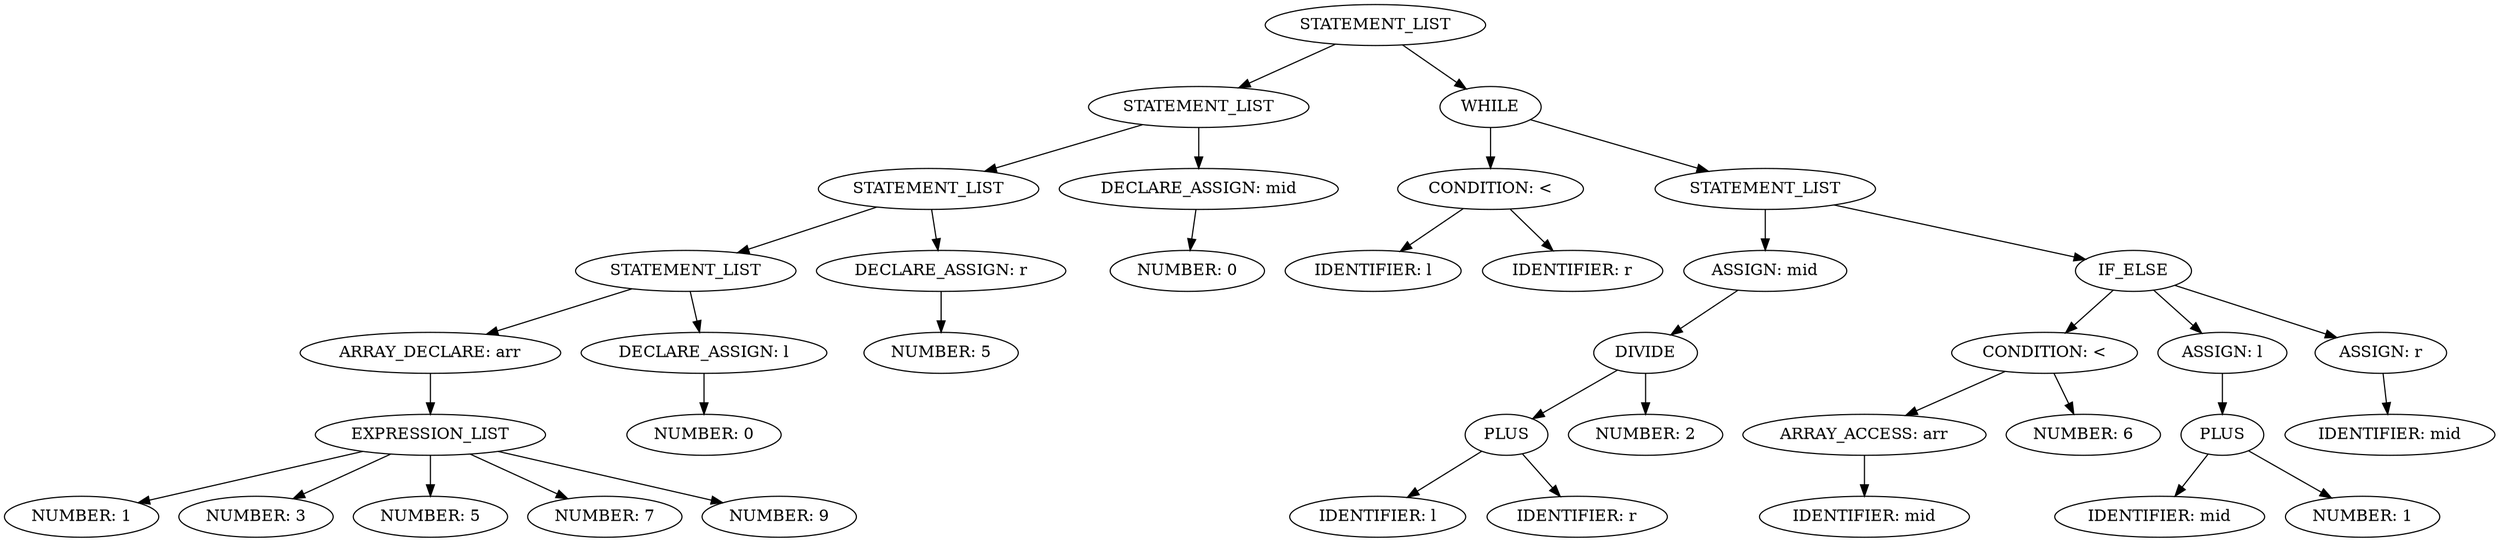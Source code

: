 digraph AST {
  node38 [label="STATEMENT_LIST"];
  node15 [label="STATEMENT_LIST"];
  node12 [label="STATEMENT_LIST"];
  node9 [label="STATEMENT_LIST"];
  node6 [label="ARRAY_DECLARE: arr"];
  node1 [label="EXPRESSION_LIST"];
  node0 [label="NUMBER: 1"];
  node1 -> node0;
  node2 [label="NUMBER: 3"];
  node1 -> node2;
  node3 [label="NUMBER: 5"];
  node1 -> node3;
  node4 [label="NUMBER: 7"];
  node1 -> node4;
  node5 [label="NUMBER: 9"];
  node1 -> node5;
  node6 -> node1;
  node9 -> node6;
  node8 [label="DECLARE_ASSIGN: l"];
  node7 [label="NUMBER: 0"];
  node8 -> node7;
  node9 -> node8;
  node12 -> node9;
  node11 [label="DECLARE_ASSIGN: r"];
  node10 [label="NUMBER: 5"];
  node11 -> node10;
  node12 -> node11;
  node15 -> node12;
  node14 [label="DECLARE_ASSIGN: mid"];
  node13 [label="NUMBER: 0"];
  node14 -> node13;
  node15 -> node14;
  node38 -> node15;
  node37 [label="WHILE"];
  node18 [label="CONDITION: <"];
  node16 [label="IDENTIFIER: l"];
  node18 -> node16;
  node17 [label="IDENTIFIER: r"];
  node18 -> node17;
  node37 -> node18;
  node36 [label="STATEMENT_LIST"];
  node24 [label="ASSIGN: mid"];
  node23 [label="DIVIDE"];
  node21 [label="PLUS"];
  node19 [label="IDENTIFIER: l"];
  node21 -> node19;
  node20 [label="IDENTIFIER: r"];
  node21 -> node20;
  node23 -> node21;
  node22 [label="NUMBER: 2"];
  node23 -> node22;
  node24 -> node23;
  node36 -> node24;
  node35 [label="IF_ELSE"];
  node28 [label="CONDITION: <"];
  node26 [label="ARRAY_ACCESS: arr"];
  node25 [label="IDENTIFIER: mid"];
  node26 -> node25;
  node28 -> node26;
  node27 [label="NUMBER: 6"];
  node28 -> node27;
  node35 -> node28;
  node32 [label="ASSIGN: l"];
  node31 [label="PLUS"];
  node29 [label="IDENTIFIER: mid"];
  node31 -> node29;
  node30 [label="NUMBER: 1"];
  node31 -> node30;
  node32 -> node31;
  node35 -> node32;
  node34 [label="ASSIGN: r"];
  node33 [label="IDENTIFIER: mid"];
  node34 -> node33;
  node35 -> node34;
  node36 -> node35;
  node37 -> node36;
  node38 -> node37;
}
